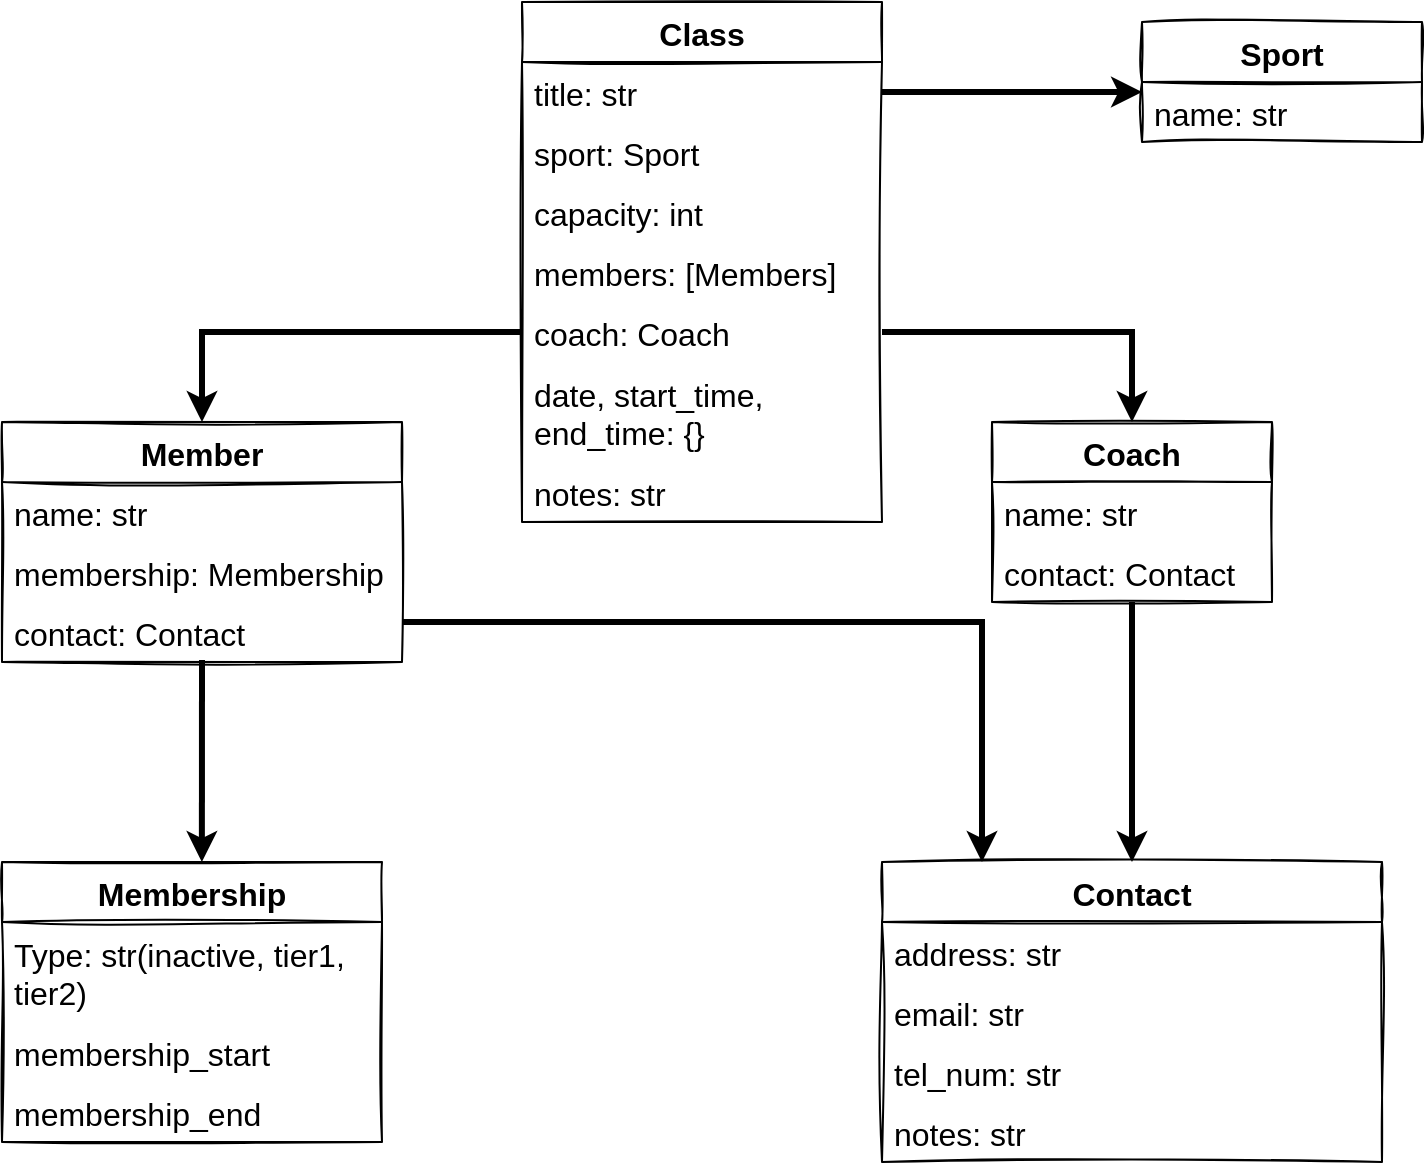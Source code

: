 <mxfile version="15.9.4" type="device"><diagram id="C5RBs43oDa-KdzZeNtuy" name="Page-1"><mxGraphModel dx="1186" dy="764" grid="1" gridSize="10" guides="1" tooltips="1" connect="1" arrows="1" fold="1" page="1" pageScale="1" pageWidth="827" pageHeight="1169" math="0" shadow="0"><root><mxCell id="WIyWlLk6GJQsqaUBKTNV-0"/><mxCell id="WIyWlLk6GJQsqaUBKTNV-1" parent="WIyWlLk6GJQsqaUBKTNV-0"/><mxCell id="CJvLfF88EWOkkQsfOM7R-15" value="Member" style="swimlane;fontStyle=1;childLayout=stackLayout;horizontal=1;startSize=30;horizontalStack=0;resizeParent=1;resizeParentMax=0;resizeLast=0;collapsible=1;marginBottom=0;sketch=1;fillStyle=auto;fontSize=16;" vertex="1" parent="WIyWlLk6GJQsqaUBKTNV-1"><mxGeometry x="70" y="260" width="200" height="120" as="geometry"/></mxCell><mxCell id="CJvLfF88EWOkkQsfOM7R-16" value="name: str" style="text;strokeColor=none;fillColor=none;align=left;verticalAlign=middle;spacingLeft=4;spacingRight=4;overflow=hidden;points=[[0,0.5],[1,0.5]];portConstraint=eastwest;rotatable=0;sketch=1;fillStyle=auto;fontSize=16;" vertex="1" parent="CJvLfF88EWOkkQsfOM7R-15"><mxGeometry y="30" width="200" height="30" as="geometry"/></mxCell><mxCell id="CJvLfF88EWOkkQsfOM7R-17" value="membership: Membership" style="text;strokeColor=none;fillColor=none;align=left;verticalAlign=middle;spacingLeft=4;spacingRight=4;overflow=hidden;points=[[0,0.5],[1,0.5]];portConstraint=eastwest;rotatable=0;sketch=1;fillStyle=auto;fontSize=16;" vertex="1" parent="CJvLfF88EWOkkQsfOM7R-15"><mxGeometry y="60" width="200" height="30" as="geometry"/></mxCell><mxCell id="CJvLfF88EWOkkQsfOM7R-18" value="contact: Contact" style="text;strokeColor=none;fillColor=none;align=left;verticalAlign=middle;spacingLeft=4;spacingRight=4;overflow=hidden;points=[[0,0.5],[1,0.5]];portConstraint=eastwest;rotatable=0;sketch=1;fillStyle=auto;fontSize=16;" vertex="1" parent="CJvLfF88EWOkkQsfOM7R-15"><mxGeometry y="90" width="200" height="30" as="geometry"/></mxCell><mxCell id="CJvLfF88EWOkkQsfOM7R-19" value="Contact" style="swimlane;fontStyle=1;childLayout=stackLayout;horizontal=1;startSize=30;horizontalStack=0;resizeParent=1;resizeParentMax=0;resizeLast=0;collapsible=1;marginBottom=0;sketch=1;fillStyle=auto;fontSize=16;" vertex="1" parent="WIyWlLk6GJQsqaUBKTNV-1"><mxGeometry x="510" y="480" width="250" height="150" as="geometry"/></mxCell><mxCell id="CJvLfF88EWOkkQsfOM7R-20" value="address: str" style="text;strokeColor=none;fillColor=none;align=left;verticalAlign=middle;spacingLeft=4;spacingRight=4;overflow=hidden;points=[[0,0.5],[1,0.5]];portConstraint=eastwest;rotatable=0;sketch=1;fillStyle=auto;fontSize=16;" vertex="1" parent="CJvLfF88EWOkkQsfOM7R-19"><mxGeometry y="30" width="250" height="30" as="geometry"/></mxCell><mxCell id="CJvLfF88EWOkkQsfOM7R-21" value="email: str" style="text;strokeColor=none;fillColor=none;align=left;verticalAlign=middle;spacingLeft=4;spacingRight=4;overflow=hidden;points=[[0,0.5],[1,0.5]];portConstraint=eastwest;rotatable=0;sketch=1;fillStyle=auto;fontSize=16;" vertex="1" parent="CJvLfF88EWOkkQsfOM7R-19"><mxGeometry y="60" width="250" height="30" as="geometry"/></mxCell><mxCell id="CJvLfF88EWOkkQsfOM7R-22" value="tel_num: str" style="text;strokeColor=none;fillColor=none;align=left;verticalAlign=middle;spacingLeft=4;spacingRight=4;overflow=hidden;points=[[0,0.5],[1,0.5]];portConstraint=eastwest;rotatable=0;sketch=1;fillStyle=auto;fontSize=16;" vertex="1" parent="CJvLfF88EWOkkQsfOM7R-19"><mxGeometry y="90" width="250" height="30" as="geometry"/></mxCell><mxCell id="CJvLfF88EWOkkQsfOM7R-44" value="notes: str" style="text;strokeColor=none;fillColor=none;align=left;verticalAlign=middle;spacingLeft=4;spacingRight=4;overflow=hidden;points=[[0,0.5],[1,0.5]];portConstraint=eastwest;rotatable=0;sketch=1;fillStyle=auto;fontSize=16;" vertex="1" parent="CJvLfF88EWOkkQsfOM7R-19"><mxGeometry y="120" width="250" height="30" as="geometry"/></mxCell><mxCell id="CJvLfF88EWOkkQsfOM7R-23" value="Class" style="swimlane;fontStyle=1;childLayout=stackLayout;horizontal=1;startSize=30;horizontalStack=0;resizeParent=1;resizeParentMax=0;resizeLast=0;collapsible=1;marginBottom=0;sketch=1;fillStyle=auto;fontSize=16;" vertex="1" parent="WIyWlLk6GJQsqaUBKTNV-1"><mxGeometry x="330" y="50" width="180" height="260" as="geometry"><mxRectangle x="330" y="50" width="60" height="30" as="alternateBounds"/></mxGeometry></mxCell><mxCell id="CJvLfF88EWOkkQsfOM7R-24" value="title: str" style="text;strokeColor=none;fillColor=none;align=left;verticalAlign=middle;spacingLeft=4;spacingRight=4;overflow=hidden;points=[[0,0.5],[1,0.5]];portConstraint=eastwest;rotatable=0;sketch=1;fillStyle=auto;fontSize=16;" vertex="1" parent="CJvLfF88EWOkkQsfOM7R-23"><mxGeometry y="30" width="180" height="30" as="geometry"/></mxCell><mxCell id="CJvLfF88EWOkkQsfOM7R-25" value="sport: Sport" style="text;strokeColor=none;fillColor=none;align=left;verticalAlign=middle;spacingLeft=4;spacingRight=4;overflow=hidden;points=[[0,0.5],[1,0.5]];portConstraint=eastwest;rotatable=0;sketch=1;fillStyle=auto;fontSize=16;" vertex="1" parent="CJvLfF88EWOkkQsfOM7R-23"><mxGeometry y="60" width="180" height="30" as="geometry"/></mxCell><mxCell id="CJvLfF88EWOkkQsfOM7R-26" value="capacity: int" style="text;strokeColor=none;fillColor=none;align=left;verticalAlign=middle;spacingLeft=4;spacingRight=4;overflow=hidden;points=[[0,0.5],[1,0.5]];portConstraint=eastwest;rotatable=0;sketch=1;fillStyle=auto;fontSize=16;" vertex="1" parent="CJvLfF88EWOkkQsfOM7R-23"><mxGeometry y="90" width="180" height="30" as="geometry"/></mxCell><mxCell id="CJvLfF88EWOkkQsfOM7R-27" value="members: [Members]" style="text;strokeColor=none;fillColor=none;align=left;verticalAlign=middle;spacingLeft=4;spacingRight=4;overflow=hidden;points=[[0,0.5],[1,0.5]];portConstraint=eastwest;rotatable=0;sketch=1;fillStyle=auto;fontSize=16;" vertex="1" parent="CJvLfF88EWOkkQsfOM7R-23"><mxGeometry y="120" width="180" height="30" as="geometry"/></mxCell><mxCell id="CJvLfF88EWOkkQsfOM7R-28" value="coach: Coach" style="text;strokeColor=none;fillColor=none;align=left;verticalAlign=middle;spacingLeft=4;spacingRight=4;overflow=hidden;points=[[0,0.5],[1,0.5]];portConstraint=eastwest;rotatable=0;sketch=1;fillStyle=auto;fontSize=16;" vertex="1" parent="CJvLfF88EWOkkQsfOM7R-23"><mxGeometry y="150" width="180" height="30" as="geometry"/></mxCell><mxCell id="CJvLfF88EWOkkQsfOM7R-45" value="date, start_time, &#10;end_time: {}" style="text;strokeColor=none;fillColor=none;align=left;verticalAlign=middle;spacingLeft=4;spacingRight=4;overflow=hidden;points=[[0,0.5],[1,0.5]];portConstraint=eastwest;rotatable=0;sketch=1;fillStyle=auto;fontSize=16;" vertex="1" parent="CJvLfF88EWOkkQsfOM7R-23"><mxGeometry y="180" width="180" height="50" as="geometry"/></mxCell><mxCell id="CJvLfF88EWOkkQsfOM7R-46" value="notes: str" style="text;strokeColor=none;fillColor=none;align=left;verticalAlign=middle;spacingLeft=4;spacingRight=4;overflow=hidden;points=[[0,0.5],[1,0.5]];portConstraint=eastwest;rotatable=0;sketch=1;fillStyle=auto;fontSize=16;" vertex="1" parent="CJvLfF88EWOkkQsfOM7R-23"><mxGeometry y="230" width="180" height="30" as="geometry"/></mxCell><mxCell id="CJvLfF88EWOkkQsfOM7R-29" value="Membership" style="swimlane;fontStyle=1;childLayout=stackLayout;horizontal=1;startSize=30;horizontalStack=0;resizeParent=1;resizeParentMax=0;resizeLast=0;collapsible=1;marginBottom=0;sketch=1;fillStyle=auto;fontSize=16;" vertex="1" parent="WIyWlLk6GJQsqaUBKTNV-1"><mxGeometry x="70" y="480" width="190" height="140" as="geometry"/></mxCell><mxCell id="CJvLfF88EWOkkQsfOM7R-30" value="Type: str(inactive, tier1,&#10;tier2)" style="text;strokeColor=none;fillColor=none;align=left;verticalAlign=middle;spacingLeft=4;spacingRight=4;overflow=hidden;points=[[0,0.5],[1,0.5]];portConstraint=eastwest;rotatable=0;sketch=1;fillStyle=auto;fontSize=16;" vertex="1" parent="CJvLfF88EWOkkQsfOM7R-29"><mxGeometry y="30" width="190" height="50" as="geometry"/></mxCell><mxCell id="CJvLfF88EWOkkQsfOM7R-31" value="membership_start" style="text;strokeColor=none;fillColor=none;align=left;verticalAlign=middle;spacingLeft=4;spacingRight=4;overflow=hidden;points=[[0,0.5],[1,0.5]];portConstraint=eastwest;rotatable=0;sketch=1;fillStyle=auto;fontSize=16;" vertex="1" parent="CJvLfF88EWOkkQsfOM7R-29"><mxGeometry y="80" width="190" height="30" as="geometry"/></mxCell><mxCell id="CJvLfF88EWOkkQsfOM7R-32" value="membership_end" style="text;strokeColor=none;fillColor=none;align=left;verticalAlign=middle;spacingLeft=4;spacingRight=4;overflow=hidden;points=[[0,0.5],[1,0.5]];portConstraint=eastwest;rotatable=0;sketch=1;fillStyle=auto;fontSize=16;" vertex="1" parent="CJvLfF88EWOkkQsfOM7R-29"><mxGeometry y="110" width="190" height="30" as="geometry"/></mxCell><mxCell id="CJvLfF88EWOkkQsfOM7R-33" value="Coach" style="swimlane;fontStyle=1;childLayout=stackLayout;horizontal=1;startSize=30;horizontalStack=0;resizeParent=1;resizeParentMax=0;resizeLast=0;collapsible=1;marginBottom=0;sketch=1;fillStyle=auto;fontSize=16;" vertex="1" parent="WIyWlLk6GJQsqaUBKTNV-1"><mxGeometry x="565" y="260" width="140" height="90" as="geometry"/></mxCell><mxCell id="CJvLfF88EWOkkQsfOM7R-34" value="name: str" style="text;strokeColor=none;fillColor=none;align=left;verticalAlign=middle;spacingLeft=4;spacingRight=4;overflow=hidden;points=[[0,0.5],[1,0.5]];portConstraint=eastwest;rotatable=0;sketch=1;fillStyle=auto;fontSize=16;" vertex="1" parent="CJvLfF88EWOkkQsfOM7R-33"><mxGeometry y="30" width="140" height="30" as="geometry"/></mxCell><mxCell id="CJvLfF88EWOkkQsfOM7R-35" value="contact: Contact" style="text;strokeColor=none;fillColor=none;align=left;verticalAlign=middle;spacingLeft=4;spacingRight=4;overflow=hidden;points=[[0,0.5],[1,0.5]];portConstraint=eastwest;rotatable=0;sketch=1;fillStyle=auto;fontSize=16;" vertex="1" parent="CJvLfF88EWOkkQsfOM7R-33"><mxGeometry y="60" width="140" height="30" as="geometry"/></mxCell><mxCell id="CJvLfF88EWOkkQsfOM7R-36" value="" style="endArrow=classic;html=1;rounded=0;fontSize=16;fontStyle=1;strokeWidth=3;exitX=0.5;exitY=0.967;exitDx=0;exitDy=0;exitPerimeter=0;entryX=0.526;entryY=0;entryDx=0;entryDy=0;entryPerimeter=0;" edge="1" parent="WIyWlLk6GJQsqaUBKTNV-1" source="CJvLfF88EWOkkQsfOM7R-18" target="CJvLfF88EWOkkQsfOM7R-29"><mxGeometry width="50" height="50" relative="1" as="geometry"><mxPoint x="165" y="450" as="sourcePoint"/><mxPoint x="170" y="510" as="targetPoint"/><Array as="points"/></mxGeometry></mxCell><mxCell id="CJvLfF88EWOkkQsfOM7R-37" value="" style="endArrow=classic;html=1;rounded=0;fontSize=16;strokeWidth=3;entryX=0.5;entryY=0;entryDx=0;entryDy=0;" edge="1" parent="WIyWlLk6GJQsqaUBKTNV-1" target="CJvLfF88EWOkkQsfOM7R-19"><mxGeometry width="50" height="50" relative="1" as="geometry"><mxPoint x="635" y="350" as="sourcePoint"/><mxPoint x="635" y="470" as="targetPoint"/><Array as="points"/></mxGeometry></mxCell><mxCell id="CJvLfF88EWOkkQsfOM7R-38" style="edgeStyle=orthogonalEdgeStyle;rounded=0;orthogonalLoop=1;jettySize=auto;html=1;fontSize=16;strokeWidth=3;" edge="1" parent="WIyWlLk6GJQsqaUBKTNV-1" target="CJvLfF88EWOkkQsfOM7R-19"><mxGeometry relative="1" as="geometry"><mxPoint x="270" y="360" as="sourcePoint"/><Array as="points"><mxPoint x="560" y="360"/></Array></mxGeometry></mxCell><mxCell id="CJvLfF88EWOkkQsfOM7R-39" style="edgeStyle=orthogonalEdgeStyle;rounded=0;orthogonalLoop=1;jettySize=auto;html=1;fontSize=16;strokeWidth=3;entryX=0.5;entryY=0;entryDx=0;entryDy=0;" edge="1" parent="WIyWlLk6GJQsqaUBKTNV-1" source="CJvLfF88EWOkkQsfOM7R-28" target="CJvLfF88EWOkkQsfOM7R-15"><mxGeometry relative="1" as="geometry"><mxPoint x="160" y="200" as="targetPoint"/></mxGeometry></mxCell><mxCell id="CJvLfF88EWOkkQsfOM7R-40" style="edgeStyle=orthogonalEdgeStyle;rounded=0;orthogonalLoop=1;jettySize=auto;html=1;fontSize=16;strokeWidth=3;" edge="1" parent="WIyWlLk6GJQsqaUBKTNV-1" source="CJvLfF88EWOkkQsfOM7R-28" target="CJvLfF88EWOkkQsfOM7R-33"><mxGeometry relative="1" as="geometry"/></mxCell><mxCell id="CJvLfF88EWOkkQsfOM7R-41" style="edgeStyle=orthogonalEdgeStyle;rounded=0;orthogonalLoop=1;jettySize=auto;html=1;exitX=1;exitY=0.5;exitDx=0;exitDy=0;fontSize=16;strokeWidth=3;" edge="1" parent="WIyWlLk6GJQsqaUBKTNV-1" source="CJvLfF88EWOkkQsfOM7R-24"><mxGeometry relative="1" as="geometry"><mxPoint x="640" y="95" as="targetPoint"/></mxGeometry></mxCell><mxCell id="CJvLfF88EWOkkQsfOM7R-42" value="Sport" style="swimlane;fontStyle=1;childLayout=stackLayout;horizontal=1;startSize=30;horizontalStack=0;resizeParent=1;resizeParentMax=0;resizeLast=0;collapsible=1;marginBottom=0;sketch=1;fillStyle=auto;fontSize=16;" vertex="1" parent="WIyWlLk6GJQsqaUBKTNV-1"><mxGeometry x="640" y="60" width="140" height="60" as="geometry"/></mxCell><mxCell id="CJvLfF88EWOkkQsfOM7R-43" value="name: str" style="text;strokeColor=none;fillColor=none;align=left;verticalAlign=middle;spacingLeft=4;spacingRight=4;overflow=hidden;points=[[0,0.5],[1,0.5]];portConstraint=eastwest;rotatable=0;sketch=1;fillStyle=auto;fontSize=16;" vertex="1" parent="CJvLfF88EWOkkQsfOM7R-42"><mxGeometry y="30" width="140" height="30" as="geometry"/></mxCell></root></mxGraphModel></diagram></mxfile>